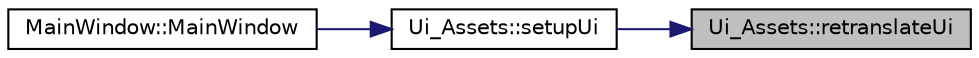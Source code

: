 digraph "Ui_Assets::retranslateUi"
{
 // LATEX_PDF_SIZE
  edge [fontname="Helvetica",fontsize="10",labelfontname="Helvetica",labelfontsize="10"];
  node [fontname="Helvetica",fontsize="10",shape=record];
  rankdir="RL";
  Node1 [label="Ui_Assets::retranslateUi",height=0.2,width=0.4,color="black", fillcolor="grey75", style="filled", fontcolor="black",tooltip=" "];
  Node1 -> Node2 [dir="back",color="midnightblue",fontsize="10",style="solid",fontname="Helvetica"];
  Node2 [label="Ui_Assets::setupUi",height=0.2,width=0.4,color="black", fillcolor="white", style="filled",URL="$class_ui___assets.html#af0abce4c571b4a9fd36722071d262492",tooltip=" "];
  Node2 -> Node3 [dir="back",color="midnightblue",fontsize="10",style="solid",fontname="Helvetica"];
  Node3 [label="MainWindow::MainWindow",height=0.2,width=0.4,color="black", fillcolor="white", style="filled",URL="$class_main_window.html#a34c4b4207b46d11a4100c9b19f0e81bb",tooltip=" "];
}
